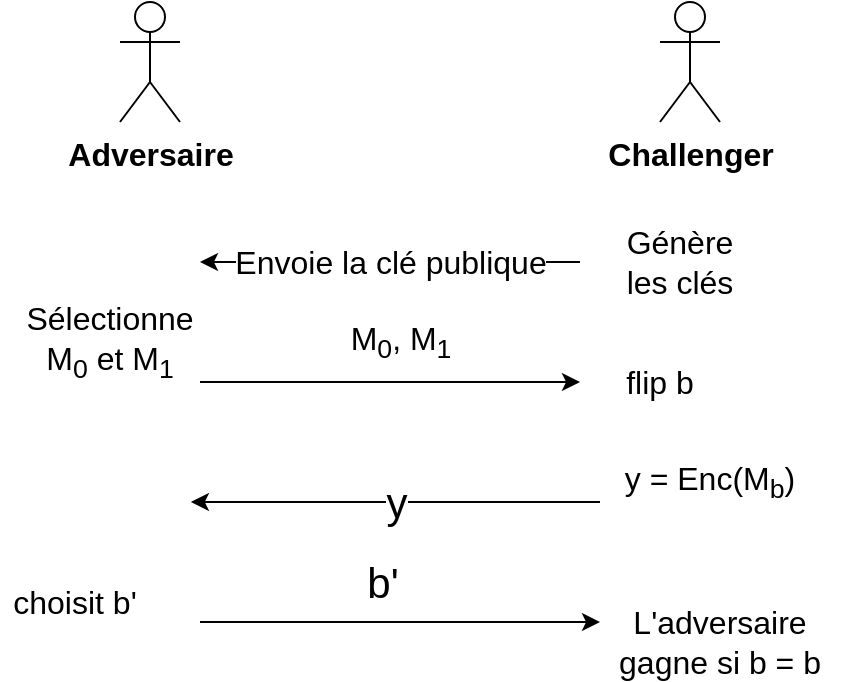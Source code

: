 <mxfile version="20.6.2" type="device"><diagram id="4PAD7NZyJryFihLxNYZo" name="IND-CAA"><mxGraphModel dx="1352" dy="588" grid="1" gridSize="10" guides="1" tooltips="1" connect="1" arrows="1" fold="1" page="1" pageScale="1" pageWidth="1654" pageHeight="2336" math="0" shadow="0"><root><mxCell id="6wvZTytHBiDAG1vEkUtU-0"/><mxCell id="6wvZTytHBiDAG1vEkUtU-1" parent="6wvZTytHBiDAG1vEkUtU-0"/><mxCell id="6wvZTytHBiDAG1vEkUtU-2" value="&lt;b&gt;Adversaire&lt;/b&gt;" style="shape=umlActor;verticalLabelPosition=bottom;verticalAlign=top;html=1;outlineConnect=0;fontSize=16;" parent="6wvZTytHBiDAG1vEkUtU-1" vertex="1"><mxGeometry x="80" y="50" width="30" height="60" as="geometry"/></mxCell><mxCell id="6wvZTytHBiDAG1vEkUtU-5" value="&lt;b&gt;Challenger&lt;/b&gt;" style="shape=umlActor;verticalLabelPosition=bottom;verticalAlign=top;html=1;outlineConnect=0;fontSize=16;" parent="6wvZTytHBiDAG1vEkUtU-1" vertex="1"><mxGeometry x="350" y="50" width="30" height="60" as="geometry"/></mxCell><mxCell id="6wvZTytHBiDAG1vEkUtU-6" value="Envoie la clé publique" style="endArrow=classic;html=1;fontSize=16;" parent="6wvZTytHBiDAG1vEkUtU-1" edge="1"><mxGeometry width="50" height="50" relative="1" as="geometry"><mxPoint x="310" y="180" as="sourcePoint"/><mxPoint x="120" y="180" as="targetPoint"/></mxGeometry></mxCell><mxCell id="6wvZTytHBiDAG1vEkUtU-7" value="Génère les clés" style="text;html=1;strokeColor=none;fillColor=none;align=center;verticalAlign=middle;whiteSpace=wrap;rounded=0;fontSize=16;" parent="6wvZTytHBiDAG1vEkUtU-1" vertex="1"><mxGeometry x="340" y="170" width="40" height="20" as="geometry"/></mxCell><mxCell id="6wvZTytHBiDAG1vEkUtU-8" value="Sélectionne M&lt;sub&gt;0&lt;/sub&gt; et M&lt;sub&gt;1&lt;/sub&gt;" style="text;html=1;strokeColor=none;fillColor=none;align=center;verticalAlign=middle;whiteSpace=wrap;rounded=0;fontSize=16;" parent="6wvZTytHBiDAG1vEkUtU-1" vertex="1"><mxGeometry x="55" y="200" width="40" height="40" as="geometry"/></mxCell><mxCell id="6wvZTytHBiDAG1vEkUtU-9" value="" style="endArrow=classic;html=1;fontSize=16;" parent="6wvZTytHBiDAG1vEkUtU-1" edge="1"><mxGeometry width="50" height="50" relative="1" as="geometry"><mxPoint x="120" y="240" as="sourcePoint"/><mxPoint x="310" y="240" as="targetPoint"/></mxGeometry></mxCell><mxCell id="6wvZTytHBiDAG1vEkUtU-10" value="M&lt;sub&gt;0&lt;/sub&gt;, M&lt;sub&gt;1&lt;/sub&gt;" style="edgeLabel;html=1;align=center;verticalAlign=middle;resizable=0;points=[];fontSize=16;" parent="6wvZTytHBiDAG1vEkUtU-9" vertex="1" connectable="0"><mxGeometry x="0.332" y="3" relative="1" as="geometry"><mxPoint x="-27" y="-17" as="offset"/></mxGeometry></mxCell><mxCell id="6wvZTytHBiDAG1vEkUtU-11" value="flip b" style="text;html=1;strokeColor=none;fillColor=none;align=center;verticalAlign=middle;whiteSpace=wrap;rounded=0;fontSize=16;" parent="6wvZTytHBiDAG1vEkUtU-1" vertex="1"><mxGeometry x="330" y="230" width="40" height="20" as="geometry"/></mxCell><mxCell id="6wvZTytHBiDAG1vEkUtU-12" value="y" style="endArrow=classic;html=1;fontSize=21;" parent="6wvZTytHBiDAG1vEkUtU-1" edge="1"><mxGeometry width="50" height="50" relative="1" as="geometry"><mxPoint x="320" y="300" as="sourcePoint"/><mxPoint x="115.429" y="300" as="targetPoint"/><Array as="points"><mxPoint x="210" y="300"/></Array></mxGeometry></mxCell><mxCell id="6wvZTytHBiDAG1vEkUtU-13" value="y = Enc(M&lt;sub&gt;b&lt;/sub&gt;)" style="text;html=1;strokeColor=none;fillColor=none;align=center;verticalAlign=middle;whiteSpace=wrap;rounded=0;fontSize=16;" parent="6wvZTytHBiDAG1vEkUtU-1" vertex="1"><mxGeometry x="330" y="280" width="90" height="20" as="geometry"/></mxCell><mxCell id="6wvZTytHBiDAG1vEkUtU-14" value="" style="endArrow=classic;html=1;fontSize=16;" parent="6wvZTytHBiDAG1vEkUtU-1" edge="1"><mxGeometry width="50" height="50" relative="1" as="geometry"><mxPoint x="120" y="360" as="sourcePoint"/><mxPoint x="320" y="360" as="targetPoint"/></mxGeometry></mxCell><mxCell id="6wvZTytHBiDAG1vEkUtU-16" value="b'" style="edgeLabel;html=1;align=center;verticalAlign=middle;resizable=0;points=[];fontSize=21;" parent="6wvZTytHBiDAG1vEkUtU-14" vertex="1" connectable="0"><mxGeometry x="-0.317" y="5" relative="1" as="geometry"><mxPoint x="22" y="-15" as="offset"/></mxGeometry></mxCell><mxCell id="6wvZTytHBiDAG1vEkUtU-15" value="choisit b'" style="text;html=1;strokeColor=none;fillColor=none;align=center;verticalAlign=middle;whiteSpace=wrap;rounded=0;fontSize=16;" parent="6wvZTytHBiDAG1vEkUtU-1" vertex="1"><mxGeometry x="20" y="340" width="75" height="20" as="geometry"/></mxCell><mxCell id="6wvZTytHBiDAG1vEkUtU-17" value="L'adversaire gagne si b = b" style="text;html=1;strokeColor=none;fillColor=none;align=center;verticalAlign=middle;whiteSpace=wrap;rounded=0;fontSize=16;" parent="6wvZTytHBiDAG1vEkUtU-1" vertex="1"><mxGeometry x="320" y="360" width="120" height="20" as="geometry"/></mxCell></root></mxGraphModel></diagram></mxfile>